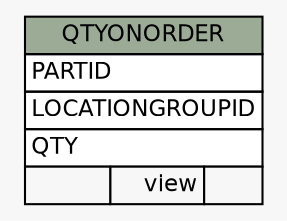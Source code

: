 // dot 2.26.3 on Linux 3.5.0-34-generic
// SchemaSpy rev 590
digraph "QTYONORDER" {
  graph [
    rankdir="RL"
    bgcolor="#f7f7f7"
    nodesep="0.18"
    ranksep="0.46"
    fontname="Helvetica"
    fontsize="11"
  ];
  node [
    fontname="Helvetica"
    fontsize="11"
    shape="plaintext"
  ];
  edge [
    arrowsize="0.8"
  ];
  "QTYONORDER" [
    label=<
    <TABLE BORDER="0" CELLBORDER="1" CELLSPACING="0" BGCOLOR="#ffffff">
      <TR><TD COLSPAN="3" BGCOLOR="#9bab96" ALIGN="CENTER">QTYONORDER</TD></TR>
      <TR><TD PORT="PARTID" COLSPAN="3" ALIGN="LEFT">PARTID</TD></TR>
      <TR><TD PORT="LOCATIONGROUPID" COLSPAN="3" ALIGN="LEFT">LOCATIONGROUPID</TD></TR>
      <TR><TD PORT="QTY" COLSPAN="3" ALIGN="LEFT">QTY</TD></TR>
      <TR><TD ALIGN="LEFT" BGCOLOR="#f7f7f7">  </TD><TD ALIGN="RIGHT" BGCOLOR="#f7f7f7">view</TD><TD ALIGN="RIGHT" BGCOLOR="#f7f7f7">  </TD></TR>
    </TABLE>>
    URL="tables/QTYONORDER.html"
    tooltip="QTYONORDER"
  ];
}
